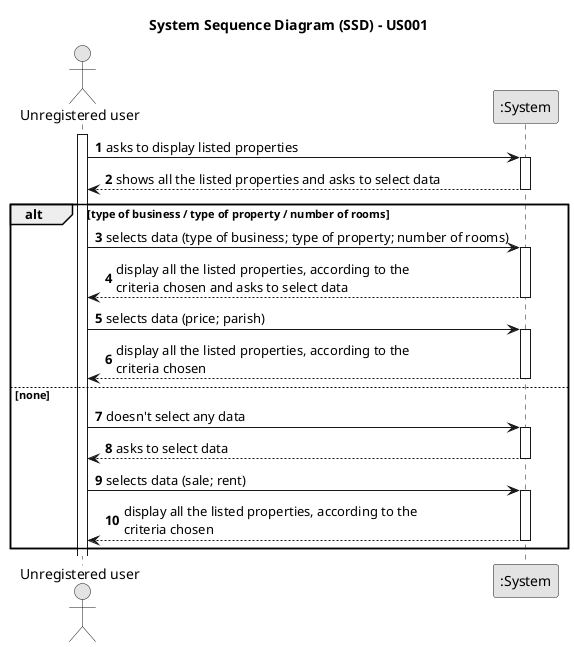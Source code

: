 @startuml
skinparam monochrome true
skinparam packageStyle rectangle
skinparam shadowing false

title System Sequence Diagram (SSD) - US001

autonumber

actor "Unregistered user" as User
participant ":System" as System

activate User

    User -> System : asks to display listed properties
    activate System

        System --> User : shows all the listed properties and asks to select data
    deactivate System

    alt type of business / type of property / number of rooms
    User -> System : selects data (type of business; type of property; number of rooms)
    activate System

        System --> User : display all the listed properties, according to the \ncriteria chosen and asks to select data
    deactivate System

    User -> System : selects data (price; parish)
        activate System

           System --> User : display all the listed properties, according to the \ncriteria chosen
        deactivate System

    else none
    User -> System : doesn't select any data
    activate System

       System --> User : asks to select data
    deactivate System

    User -> System : selects data (sale; rent)
    activate System

       System --> User : display all the listed properties, according to the \ncriteria chosen
    deactivate System

end




@enduml